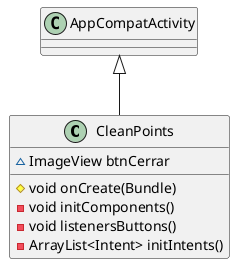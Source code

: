@startuml
class CleanPoints {
~ ImageView btnCerrar
# void onCreate(Bundle)
- void initComponents()
- void listenersButtons()
- ArrayList<Intent> initIntents()
}


AppCompatActivity <|-- CleanPoints
@enduml